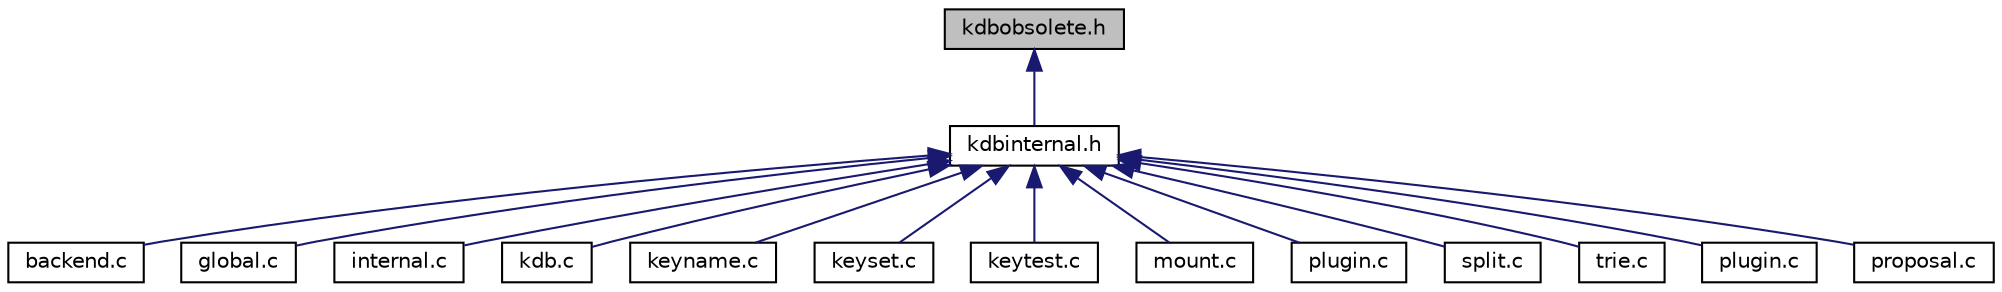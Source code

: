 digraph "kdbobsolete.h"
{
 // LATEX_PDF_SIZE
  edge [fontname="Helvetica",fontsize="10",labelfontname="Helvetica",labelfontsize="10"];
  node [fontname="Helvetica",fontsize="10",shape=record];
  Node2 [label="kdbobsolete.h",height=0.2,width=0.4,color="black", fillcolor="grey75", style="filled", fontcolor="black",tooltip="Obsolete/Deprecated API."];
  Node2 -> Node3 [dir="back",color="midnightblue",fontsize="10",style="solid"];
  Node3 [label="kdbinternal.h",height=0.2,width=0.4,color="black", fillcolor="white", style="filled",URL="$kdbinternal_8h.html",tooltip="Includes most internal header files."];
  Node3 -> Node4 [dir="back",color="midnightblue",fontsize="10",style="solid"];
  Node4 [label="backend.c",height=0.2,width=0.4,color="black", fillcolor="white", style="filled",URL="$backend_8c.html",tooltip="Everything related to a backend."];
  Node3 -> Node5 [dir="back",color="midnightblue",fontsize="10",style="solid"];
  Node5 [label="global.c",height=0.2,width=0.4,color="black", fillcolor="white", style="filled",URL="$global_8c.html",tooltip="Helpers for global plugins."];
  Node3 -> Node6 [dir="back",color="midnightblue",fontsize="10",style="solid"];
  Node6 [label="internal.c",height=0.2,width=0.4,color="black", fillcolor="white", style="filled",URL="$internal_8c.html",tooltip="Internal methods for Elektra."];
  Node3 -> Node7 [dir="back",color="midnightblue",fontsize="10",style="solid"];
  Node7 [label="kdb.c",height=0.2,width=0.4,color="black", fillcolor="white", style="filled",URL="$kdb_8c.html",tooltip="Low level functions for access the Key Database."];
  Node3 -> Node8 [dir="back",color="midnightblue",fontsize="10",style="solid"];
  Node8 [label="keyname.c",height=0.2,width=0.4,color="black", fillcolor="white", style="filled",URL="$elektra_2keyname_8c.html",tooltip="Methods for Key name manipulation."];
  Node3 -> Node9 [dir="back",color="midnightblue",fontsize="10",style="solid"];
  Node9 [label="keyset.c",height=0.2,width=0.4,color="black", fillcolor="white", style="filled",URL="$keyset_8c.html",tooltip="Methods for key sets."];
  Node3 -> Node10 [dir="back",color="midnightblue",fontsize="10",style="solid"];
  Node10 [label="keytest.c",height=0.2,width=0.4,color="black", fillcolor="white", style="filled",URL="$keytest_8c.html",tooltip="Methods for making tests."];
  Node3 -> Node11 [dir="back",color="midnightblue",fontsize="10",style="solid"];
  Node11 [label="mount.c",height=0.2,width=0.4,color="black", fillcolor="white", style="filled",URL="$mount_8c.html",tooltip="Internals of mount functionality."];
  Node3 -> Node12 [dir="back",color="midnightblue",fontsize="10",style="solid"];
  Node12 [label="plugin.c",height=0.2,width=0.4,color="black", fillcolor="white", style="filled",URL="$elektra_2plugin_8c.html",tooltip="Interna of plugin functionality."];
  Node3 -> Node13 [dir="back",color="midnightblue",fontsize="10",style="solid"];
  Node13 [label="split.c",height=0.2,width=0.4,color="black", fillcolor="white", style="filled",URL="$split_8c.html",tooltip="Interna of splitting functionality."];
  Node3 -> Node14 [dir="back",color="midnightblue",fontsize="10",style="solid"];
  Node14 [label="trie.c",height=0.2,width=0.4,color="black", fillcolor="white", style="filled",URL="$trie_8c.html",tooltip="Interna of trie functionality."];
  Node3 -> Node15 [dir="back",color="midnightblue",fontsize="10",style="solid"];
  Node15 [label="plugin.c",height=0.2,width=0.4,color="black", fillcolor="white", style="filled",URL="$plugin_2plugin_8c.html",tooltip="Access plugin handle."];
  Node3 -> Node16 [dir="back",color="midnightblue",fontsize="10",style="solid"];
  Node16 [label="proposal.c",height=0.2,width=0.4,color="black", fillcolor="white", style="filled",URL="$proposal_2proposal_8c.html",tooltip="Implementation of proposed API enhancements."];
}

